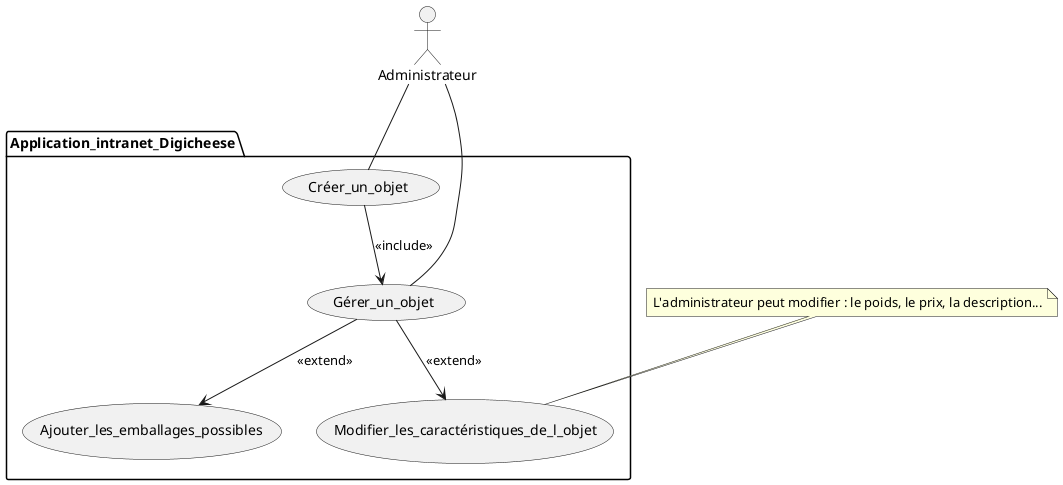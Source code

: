 @startuml Gestion administrative d'un objet

actor Administrateur

package Application_intranet_Digicheese {
    usecase Créer_un_objet
    usecase Gérer_un_objet

    usecase Modifier_les_caractéristiques_de_l_objet

    usecase Ajouter_les_emballages_possibles
}

Administrateur -- Créer_un_objet
Administrateur -- Gérer_un_objet

Créer_un_objet --> Gérer_un_objet : <<include>>

Gérer_un_objet --> Modifier_les_caractéristiques_de_l_objet : <<extend>>
Gérer_un_objet --> Ajouter_les_emballages_possibles : <<extend>>

note "L'administrateur peut modifier : le poids, le prix, la description..." as N1
N1 .. Modifier_les_caractéristiques_de_l_objet


@enduml